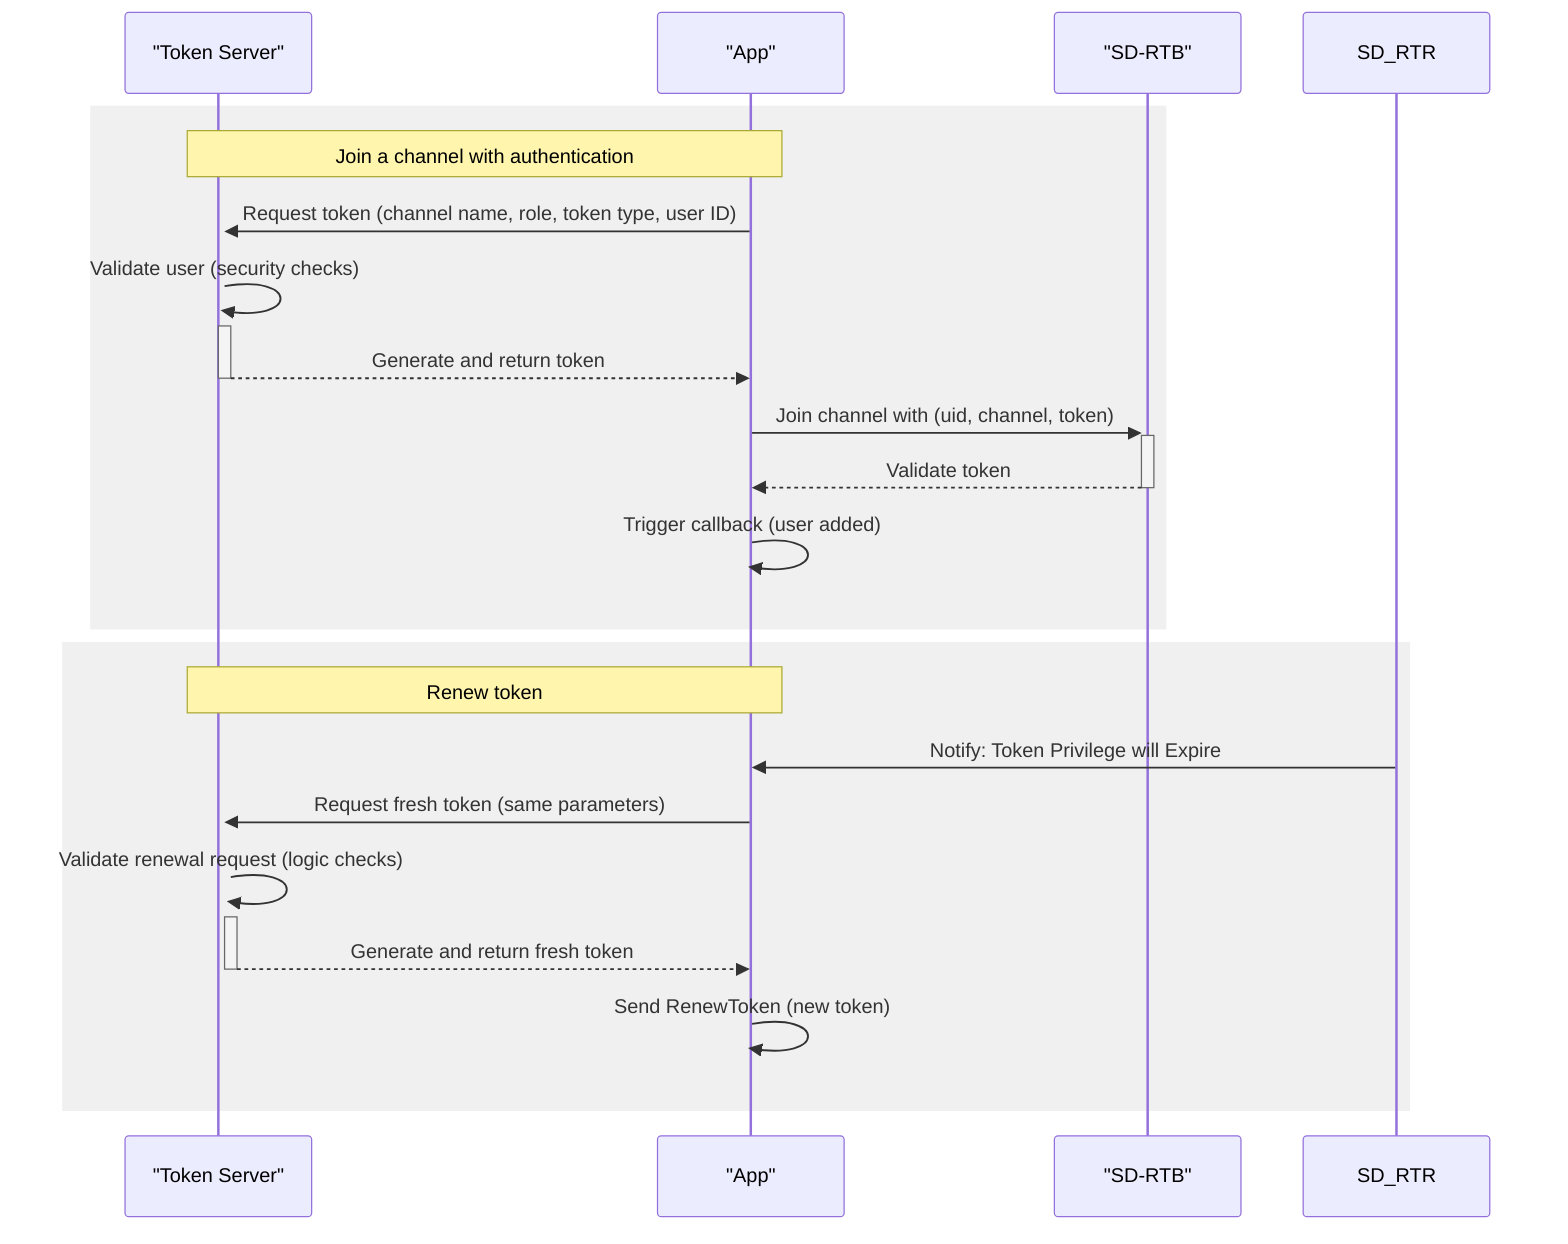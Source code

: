 sequenceDiagram
    participant Token_Server as "Token Server"
    participant App as "App"
    participant SD_RTN as "SD-RTB"

    rect rgb(240, 240, 240)
        note over Token_Server, App: Join a channel with authentication

        App->>+Token_Server: Request token (channel name, role, token type, user ID)
        Token_Server->>+Token_Server: Validate user (security checks)
        Token_Server-->>-App: Generate and return token
        App->>+SD_RTN: Join channel with (uid, channel, token)
        SD_RTN-->>-App: Validate token
        App->>App: Trigger callback (user added)
    end

    rect rgb(240, 240, 240)
        note over Token_Server, App: Renew token

        SD_RTR->>App: Notify: Token Privilege will Expire
        App->>+Token_Server: Request fresh token (same parameters)
        Token_Server->>+Token_Server: Validate renewal request (logic checks)
        Token_Server-->>-App: Generate and return fresh token
        App->>App: Send RenewToken (new token)
     end